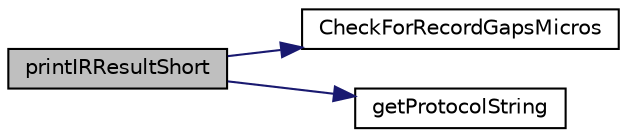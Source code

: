 digraph "printIRResultShort"
{
 // LATEX_PDF_SIZE
  edge [fontname="Helvetica",fontsize="10",labelfontname="Helvetica",labelfontsize="10"];
  node [fontname="Helvetica",fontsize="10",shape=record];
  rankdir="LR";
  Node1 [label="printIRResultShort",height=0.2,width=0.4,color="black", fillcolor="grey75", style="filled", fontcolor="black",tooltip=" "];
  Node1 -> Node2 [color="midnightblue",fontsize="10",style="solid",fontname="Helvetica"];
  Node2 [label="CheckForRecordGapsMicros",height=0.2,width=0.4,color="black", fillcolor="white", style="filled",URL="$group___receiving.html#ga0ad570723cf65cad6721117ae1a6d598",tooltip=" "];
  Node1 -> Node3 [color="midnightblue",fontsize="10",style="solid",fontname="Helvetica"];
  Node3 [label="getProtocolString",height=0.2,width=0.4,color="black", fillcolor="white", style="filled",URL="$group___receiving.html#ga378e691dd082face86f9ae908d0eef2e",tooltip=" "];
}
